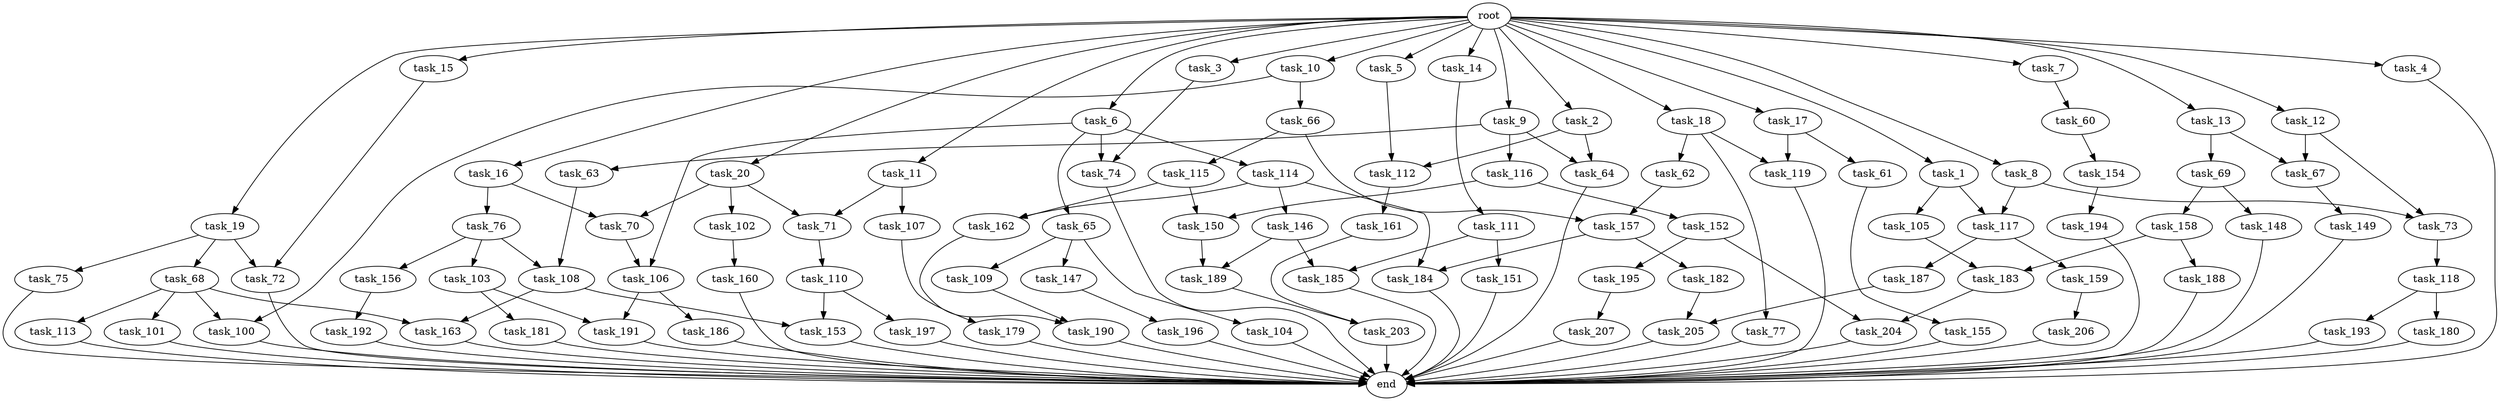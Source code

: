 digraph G {
  task_19 [size="10.240000"];
  end [size="0.000000"];
  task_101 [size="3092376453.120000"];
  task_108 [size="8332236554.240000"];
  task_191 [size="12455405158.400000"];
  task_207 [size="343597383.680000"];
  task_15 [size="10.240000"];
  task_3 [size="10.240000"];
  task_105 [size="5497558138.880000"];
  task_18 [size="10.240000"];
  task_195 [size="5497558138.880000"];
  task_154 [size="6957847019.520000"];
  task_73 [size="5239860101.120000"];
  task_179 [size="773094113.280000"];
  task_16 [size="10.240000"];
  task_110 [size="4209067950.080000"];
  task_68 [size="773094113.280000"];
  task_162 [size="6356551598.080000"];
  task_74 [size="3865470566.400000"];
  task_158 [size="2147483648.000000"];
  task_1 [size="10.240000"];
  task_185 [size="2748779069.440000"];
  task_160 [size="773094113.280000"];
  task_11 [size="10.240000"];
  task_156 [size="1374389534.720000"];
  task_100 [size="7301444403.200000"];
  task_62 [size="8589934592.000000"];
  task_107 [size="3092376453.120000"];
  task_2 [size="10.240000"];
  task_10 [size="10.240000"];
  task_66 [size="4209067950.080000"];
  task_187 [size="2147483648.000000"];
  task_64 [size="6184752906.240000"];
  task_109 [size="1374389534.720000"];
  task_184 [size="7301444403.200000"];
  task_151 [size="1374389534.720000"];
  task_72 [size="4982162063.360000"];
  task_17 [size="10.240000"];
  task_147 [size="1374389534.720000"];
  task_114 [size="773094113.280000"];
  task_155 [size="6957847019.520000"];
  task_67 [size="5239860101.120000"];
  task_150 [size="5239860101.120000"];
  task_197 [size="2147483648.000000"];
  task_203 [size="7301444403.200000"];
  task_157 [size="7645041786.880000"];
  task_106 [size="9363028705.280001"];
  task_12 [size="10.240000"];
  task_77 [size="8589934592.000000"];
  task_194 [size="773094113.280000"];
  task_159 [size="2147483648.000000"];
  task_70 [size="5583457484.800000"];
  task_149 [size="5497558138.880000"];
  task_104 [size="1374389534.720000"];
  task_9 [size="10.240000"];
  task_190 [size="1546188226.560000"];
  task_148 [size="2147483648.000000"];
  task_186 [size="5497558138.880000"];
  task_183 [size="2491081031.680000"];
  task_163 [size="11682311045.120001"];
  task_192 [size="4209067950.080000"];
  task_69 [size="3092376453.120000"];
  task_118 [size="2147483648.000000"];
  task_196 [size="1374389534.720000"];
  task_65 [size="773094113.280000"];
  task_116 [size="3092376453.120000"];
  task_20 [size="10.240000"];
  task_206 [size="343597383.680000"];
  task_13 [size="10.240000"];
  task_193 [size="5497558138.880000"];
  task_152 [size="3092376453.120000"];
  task_182 [size="3092376453.120000"];
  task_180 [size="5497558138.880000"];
  task_5 [size="10.240000"];
  task_189 [size="8332236554.240000"];
  task_76 [size="4209067950.080000"];
  task_115 [size="2147483648.000000"];
  task_8 [size="10.240000"];
  task_188 [size="2147483648.000000"];
  task_14 [size="10.240000"];
  task_4 [size="10.240000"];
  task_119 [size="9964324126.719999"];
  task_161 [size="2147483648.000000"];
  task_113 [size="3092376453.120000"];
  task_112 [size="3865470566.400000"];
  task_153 [size="10737418240.000000"];
  root [size="0.000000"];
  task_102 [size="1374389534.720000"];
  task_181 [size="6957847019.520000"];
  task_60 [size="3092376453.120000"];
  task_6 [size="10.240000"];
  task_103 [size="1374389534.720000"];
  task_146 [size="4209067950.080000"];
  task_117 [size="8589934592.000000"];
  task_61 [size="1374389534.720000"];
  task_205 [size="3521873182.720000"];
  task_111 [size="5497558138.880000"];
  task_204 [size="10995116277.760000"];
  task_63 [size="3092376453.120000"];
  task_7 [size="10.240000"];
  task_71 [size="4466765987.840000"];
  task_75 [size="773094113.280000"];

  task_19 -> task_72 [size="75497472.000000"];
  task_19 -> task_68 [size="75497472.000000"];
  task_19 -> task_75 [size="75497472.000000"];
  task_101 -> end [size="1.000000"];
  task_108 -> task_153 [size="838860800.000000"];
  task_108 -> task_163 [size="838860800.000000"];
  task_191 -> end [size="1.000000"];
  task_207 -> end [size="1.000000"];
  task_15 -> task_72 [size="411041792.000000"];
  task_3 -> task_74 [size="301989888.000000"];
  task_105 -> task_183 [size="33554432.000000"];
  task_18 -> task_62 [size="838860800.000000"];
  task_18 -> task_119 [size="838860800.000000"];
  task_18 -> task_77 [size="838860800.000000"];
  task_195 -> task_207 [size="33554432.000000"];
  task_154 -> task_194 [size="75497472.000000"];
  task_73 -> task_118 [size="209715200.000000"];
  task_179 -> end [size="1.000000"];
  task_16 -> task_70 [size="411041792.000000"];
  task_16 -> task_76 [size="411041792.000000"];
  task_110 -> task_153 [size="209715200.000000"];
  task_110 -> task_197 [size="209715200.000000"];
  task_68 -> task_101 [size="301989888.000000"];
  task_68 -> task_113 [size="301989888.000000"];
  task_68 -> task_163 [size="301989888.000000"];
  task_68 -> task_100 [size="301989888.000000"];
  task_162 -> task_190 [size="75497472.000000"];
  task_74 -> end [size="1.000000"];
  task_158 -> task_183 [size="209715200.000000"];
  task_158 -> task_188 [size="209715200.000000"];
  task_1 -> task_105 [size="536870912.000000"];
  task_1 -> task_117 [size="536870912.000000"];
  task_185 -> end [size="1.000000"];
  task_160 -> end [size="1.000000"];
  task_11 -> task_107 [size="301989888.000000"];
  task_11 -> task_71 [size="301989888.000000"];
  task_156 -> task_192 [size="411041792.000000"];
  task_100 -> end [size="1.000000"];
  task_62 -> task_157 [size="536870912.000000"];
  task_107 -> task_179 [size="75497472.000000"];
  task_2 -> task_112 [size="301989888.000000"];
  task_2 -> task_64 [size="301989888.000000"];
  task_10 -> task_66 [size="411041792.000000"];
  task_10 -> task_100 [size="411041792.000000"];
  task_66 -> task_157 [size="209715200.000000"];
  task_66 -> task_115 [size="209715200.000000"];
  task_187 -> task_205 [size="209715200.000000"];
  task_64 -> end [size="1.000000"];
  task_109 -> task_190 [size="75497472.000000"];
  task_184 -> end [size="1.000000"];
  task_151 -> end [size="1.000000"];
  task_72 -> end [size="1.000000"];
  task_17 -> task_61 [size="134217728.000000"];
  task_17 -> task_119 [size="134217728.000000"];
  task_147 -> task_196 [size="134217728.000000"];
  task_114 -> task_162 [size="411041792.000000"];
  task_114 -> task_146 [size="411041792.000000"];
  task_114 -> task_184 [size="411041792.000000"];
  task_155 -> end [size="1.000000"];
  task_67 -> task_149 [size="536870912.000000"];
  task_150 -> task_189 [size="679477248.000000"];
  task_197 -> end [size="1.000000"];
  task_203 -> end [size="1.000000"];
  task_157 -> task_182 [size="301989888.000000"];
  task_157 -> task_184 [size="301989888.000000"];
  task_106 -> task_186 [size="536870912.000000"];
  task_106 -> task_191 [size="536870912.000000"];
  task_12 -> task_73 [size="209715200.000000"];
  task_12 -> task_67 [size="209715200.000000"];
  task_77 -> end [size="1.000000"];
  task_194 -> end [size="1.000000"];
  task_159 -> task_206 [size="33554432.000000"];
  task_70 -> task_106 [size="838860800.000000"];
  task_149 -> end [size="1.000000"];
  task_104 -> end [size="1.000000"];
  task_9 -> task_116 [size="301989888.000000"];
  task_9 -> task_63 [size="301989888.000000"];
  task_9 -> task_64 [size="301989888.000000"];
  task_190 -> end [size="1.000000"];
  task_148 -> end [size="1.000000"];
  task_186 -> end [size="1.000000"];
  task_183 -> task_204 [size="536870912.000000"];
  task_163 -> end [size="1.000000"];
  task_192 -> end [size="1.000000"];
  task_69 -> task_148 [size="209715200.000000"];
  task_69 -> task_158 [size="209715200.000000"];
  task_118 -> task_193 [size="536870912.000000"];
  task_118 -> task_180 [size="536870912.000000"];
  task_196 -> end [size="1.000000"];
  task_65 -> task_104 [size="134217728.000000"];
  task_65 -> task_109 [size="134217728.000000"];
  task_65 -> task_147 [size="134217728.000000"];
  task_116 -> task_152 [size="301989888.000000"];
  task_116 -> task_150 [size="301989888.000000"];
  task_20 -> task_70 [size="134217728.000000"];
  task_20 -> task_71 [size="134217728.000000"];
  task_20 -> task_102 [size="134217728.000000"];
  task_206 -> end [size="1.000000"];
  task_13 -> task_69 [size="301989888.000000"];
  task_13 -> task_67 [size="301989888.000000"];
  task_193 -> end [size="1.000000"];
  task_152 -> task_204 [size="536870912.000000"];
  task_152 -> task_195 [size="536870912.000000"];
  task_182 -> task_205 [size="134217728.000000"];
  task_180 -> end [size="1.000000"];
  task_5 -> task_112 [size="75497472.000000"];
  task_189 -> task_203 [size="411041792.000000"];
  task_76 -> task_156 [size="134217728.000000"];
  task_76 -> task_103 [size="134217728.000000"];
  task_76 -> task_108 [size="134217728.000000"];
  task_115 -> task_162 [size="209715200.000000"];
  task_115 -> task_150 [size="209715200.000000"];
  task_8 -> task_73 [size="301989888.000000"];
  task_8 -> task_117 [size="301989888.000000"];
  task_188 -> end [size="1.000000"];
  task_14 -> task_111 [size="536870912.000000"];
  task_4 -> end [size="1.000000"];
  task_119 -> end [size="1.000000"];
  task_161 -> task_203 [size="301989888.000000"];
  task_113 -> end [size="1.000000"];
  task_112 -> task_161 [size="209715200.000000"];
  task_153 -> end [size="1.000000"];
  root -> task_8 [size="1.000000"];
  root -> task_20 [size="1.000000"];
  root -> task_9 [size="1.000000"];
  root -> task_16 [size="1.000000"];
  root -> task_14 [size="1.000000"];
  root -> task_6 [size="1.000000"];
  root -> task_4 [size="1.000000"];
  root -> task_5 [size="1.000000"];
  root -> task_1 [size="1.000000"];
  root -> task_10 [size="1.000000"];
  root -> task_13 [size="1.000000"];
  root -> task_15 [size="1.000000"];
  root -> task_19 [size="1.000000"];
  root -> task_3 [size="1.000000"];
  root -> task_12 [size="1.000000"];
  root -> task_11 [size="1.000000"];
  root -> task_2 [size="1.000000"];
  root -> task_18 [size="1.000000"];
  root -> task_7 [size="1.000000"];
  root -> task_17 [size="1.000000"];
  task_102 -> task_160 [size="75497472.000000"];
  task_181 -> end [size="1.000000"];
  task_60 -> task_154 [size="679477248.000000"];
  task_6 -> task_106 [size="75497472.000000"];
  task_6 -> task_65 [size="75497472.000000"];
  task_6 -> task_74 [size="75497472.000000"];
  task_6 -> task_114 [size="75497472.000000"];
  task_103 -> task_181 [size="679477248.000000"];
  task_103 -> task_191 [size="679477248.000000"];
  task_146 -> task_189 [size="134217728.000000"];
  task_146 -> task_185 [size="134217728.000000"];
  task_117 -> task_159 [size="209715200.000000"];
  task_117 -> task_187 [size="209715200.000000"];
  task_61 -> task_155 [size="679477248.000000"];
  task_205 -> end [size="1.000000"];
  task_111 -> task_151 [size="134217728.000000"];
  task_111 -> task_185 [size="134217728.000000"];
  task_204 -> end [size="1.000000"];
  task_63 -> task_108 [size="679477248.000000"];
  task_7 -> task_60 [size="301989888.000000"];
  task_71 -> task_110 [size="411041792.000000"];
  task_75 -> end [size="1.000000"];
}
